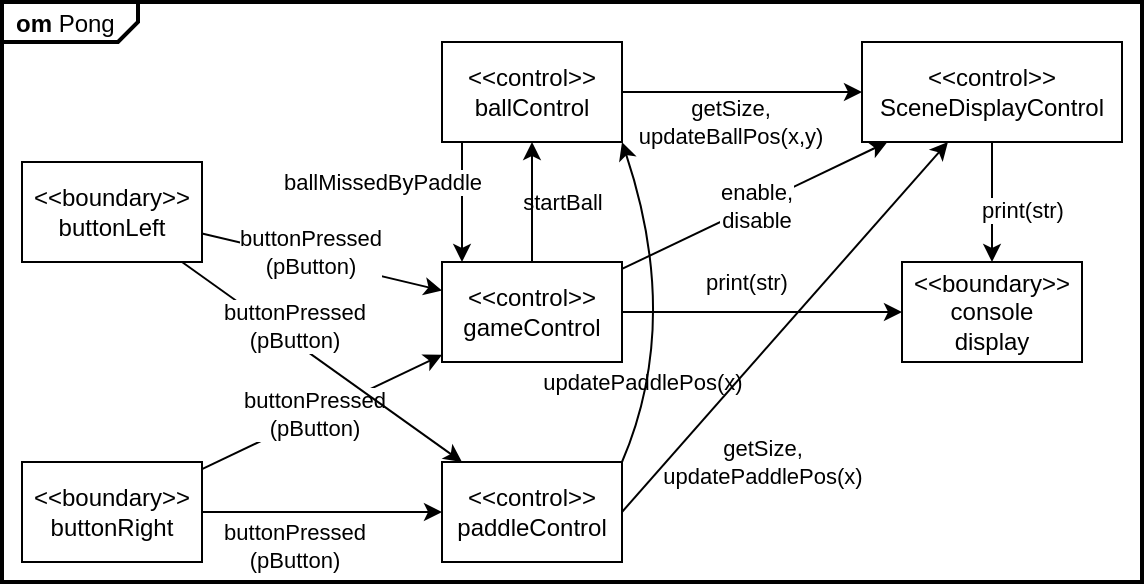 <mxfile version="21.5.1" type="device">
  <diagram name="OM" id="V-jEEJNZSsZUfbnBuUTJ">
    <mxGraphModel dx="340" dy="428" grid="1" gridSize="10" guides="1" tooltips="1" connect="1" arrows="1" fold="1" page="1" pageScale="1" pageWidth="827" pageHeight="1169" math="0" shadow="0">
      <root>
        <mxCell id="0" />
        <mxCell id="1" parent="0" />
        <mxCell id="ewIldfsRc9I-6hI0bzat-21" value="&lt;p style=&quot;margin:0px;margin-top:4px;margin-left:7px;text-align:left;&quot;&gt;&lt;b&gt;om&lt;/b&gt;  Pong&lt;/p&gt;" style="html=1;shape=mxgraph.sysml.package;overflow=fill;labelX=68;strokeWidth=2;align=center;" parent="1" vertex="1">
          <mxGeometry x="180" y="150" width="570" height="290" as="geometry" />
        </mxCell>
        <mxCell id="ewIldfsRc9I-6hI0bzat-7" value="print(str)" style="edgeStyle=orthogonalEdgeStyle;rounded=0;orthogonalLoop=1;jettySize=auto;html=1;" parent="1" source="ewIldfsRc9I-6hI0bzat-1" target="ewIldfsRc9I-6hI0bzat-6" edge="1">
          <mxGeometry x="-0.111" y="15" relative="1" as="geometry">
            <mxPoint as="offset" />
          </mxGeometry>
        </mxCell>
        <mxCell id="ewIldfsRc9I-6hI0bzat-14" value="startBall" style="edgeStyle=orthogonalEdgeStyle;rounded=0;orthogonalLoop=1;jettySize=auto;html=1;labelBackgroundColor=none;" parent="1" source="ewIldfsRc9I-6hI0bzat-1" target="ewIldfsRc9I-6hI0bzat-8" edge="1">
          <mxGeometry y="-15" relative="1" as="geometry">
            <mxPoint as="offset" />
          </mxGeometry>
        </mxCell>
        <mxCell id="ewIldfsRc9I-6hI0bzat-30" value="enable,&lt;br&gt;disable" style="rounded=0;orthogonalLoop=1;jettySize=auto;html=1;" parent="1" source="ewIldfsRc9I-6hI0bzat-1" target="ewIldfsRc9I-6hI0bzat-9" edge="1">
          <mxGeometry x="0.003" relative="1" as="geometry">
            <mxPoint as="offset" />
          </mxGeometry>
        </mxCell>
        <mxCell id="ewIldfsRc9I-6hI0bzat-1" value="&amp;lt;&amp;lt;control&amp;gt;&amp;gt;&lt;br&gt;gameControl" style="rounded=0;whiteSpace=wrap;html=1;" parent="1" vertex="1">
          <mxGeometry x="400" y="280" width="90" height="50" as="geometry" />
        </mxCell>
        <mxCell id="ewIldfsRc9I-6hI0bzat-4" value="buttonPressed&lt;br&gt;(pButton)" style="rounded=1;orthogonalLoop=1;jettySize=auto;html=1;" parent="1" source="ewIldfsRc9I-6hI0bzat-2" target="ewIldfsRc9I-6hI0bzat-1" edge="1">
          <mxGeometry x="-0.115" y="3" relative="1" as="geometry">
            <mxPoint as="offset" />
          </mxGeometry>
        </mxCell>
        <mxCell id="ewIldfsRc9I-6hI0bzat-2" value="&amp;lt;&amp;lt;boundary&amp;gt;&amp;gt;&lt;br&gt;buttonLeft" style="rounded=0;whiteSpace=wrap;html=1;" parent="1" vertex="1">
          <mxGeometry x="190" y="230" width="90" height="50" as="geometry" />
        </mxCell>
        <mxCell id="ewIldfsRc9I-6hI0bzat-5" value="buttonPressed&lt;br style=&quot;border-color: var(--border-color);&quot;&gt;(pButton)" style="rounded=1;orthogonalLoop=1;jettySize=auto;html=1;" parent="1" source="ewIldfsRc9I-6hI0bzat-3" target="ewIldfsRc9I-6hI0bzat-1" edge="1">
          <mxGeometry x="-0.061" y="1" relative="1" as="geometry">
            <mxPoint as="offset" />
          </mxGeometry>
        </mxCell>
        <mxCell id="ewIldfsRc9I-6hI0bzat-3" value="&amp;lt;&amp;lt;boundary&amp;gt;&amp;gt;&lt;br&gt;buttonRight" style="rounded=0;whiteSpace=wrap;html=1;" parent="1" vertex="1">
          <mxGeometry x="190" y="380" width="90" height="50" as="geometry" />
        </mxCell>
        <mxCell id="ewIldfsRc9I-6hI0bzat-6" value="&amp;lt;&amp;lt;boundary&amp;gt;&amp;gt;&lt;br&gt;console&lt;br&gt;display" style="rounded=0;whiteSpace=wrap;html=1;" parent="1" vertex="1">
          <mxGeometry x="630" y="280" width="90" height="50" as="geometry" />
        </mxCell>
        <mxCell id="ewIldfsRc9I-6hI0bzat-29" value="ballMissedByPaddle" style="edgeStyle=orthogonalEdgeStyle;rounded=0;orthogonalLoop=1;jettySize=auto;html=1;" parent="1" source="ewIldfsRc9I-6hI0bzat-8" target="ewIldfsRc9I-6hI0bzat-1" edge="1">
          <mxGeometry x="-0.333" y="-40" relative="1" as="geometry">
            <Array as="points">
              <mxPoint x="410" y="250" />
              <mxPoint x="410" y="250" />
            </Array>
            <mxPoint as="offset" />
          </mxGeometry>
        </mxCell>
        <mxCell id="ewIldfsRc9I-6hI0bzat-8" value="&amp;lt;&amp;lt;control&amp;gt;&amp;gt;&lt;br&gt;ballControl" style="rounded=0;whiteSpace=wrap;html=1;" parent="1" vertex="1">
          <mxGeometry x="400" y="170" width="90" height="50" as="geometry" />
        </mxCell>
        <mxCell id="ewIldfsRc9I-6hI0bzat-9" value="&amp;lt;&amp;lt;control&amp;gt;&amp;gt;&lt;br&gt;SceneDisplayControl" style="rounded=0;whiteSpace=wrap;html=1;" parent="1" vertex="1">
          <mxGeometry x="610" y="170" width="130" height="50" as="geometry" />
        </mxCell>
        <mxCell id="ewIldfsRc9I-6hI0bzat-11" value="print(str)" style="edgeStyle=orthogonalEdgeStyle;rounded=0;orthogonalLoop=1;jettySize=auto;html=1;" parent="1" source="ewIldfsRc9I-6hI0bzat-9" target="ewIldfsRc9I-6hI0bzat-6" edge="1">
          <mxGeometry x="0.111" y="15" relative="1" as="geometry">
            <mxPoint x="500" y="315" as="sourcePoint" />
            <mxPoint x="590" y="315" as="targetPoint" />
            <mxPoint as="offset" />
          </mxGeometry>
        </mxCell>
        <mxCell id="ewIldfsRc9I-6hI0bzat-12" value="&amp;lt;&amp;lt;control&amp;gt;&amp;gt;&lt;br&gt;paddleControl" style="rounded=0;whiteSpace=wrap;html=1;" parent="1" vertex="1">
          <mxGeometry x="400" y="380" width="90" height="50" as="geometry" />
        </mxCell>
        <mxCell id="ewIldfsRc9I-6hI0bzat-17" value="buttonPressed&lt;br style=&quot;border-color: var(--border-color);&quot;&gt;(pButton)" style="rounded=1;orthogonalLoop=1;jettySize=auto;html=1;" parent="1" source="ewIldfsRc9I-6hI0bzat-2" target="ewIldfsRc9I-6hI0bzat-12" edge="1">
          <mxGeometry x="-0.254" y="6" relative="1" as="geometry">
            <mxPoint x="290" y="276" as="sourcePoint" />
            <mxPoint x="410" y="304" as="targetPoint" />
            <mxPoint as="offset" />
          </mxGeometry>
        </mxCell>
        <mxCell id="ewIldfsRc9I-6hI0bzat-18" value="buttonPressed&lt;br style=&quot;border-color: var(--border-color);&quot;&gt;(pButton)" style="rounded=1;orthogonalLoop=1;jettySize=auto;html=1;" parent="1" source="ewIldfsRc9I-6hI0bzat-3" target="ewIldfsRc9I-6hI0bzat-12" edge="1">
          <mxGeometry x="-0.233" y="-17" relative="1" as="geometry">
            <mxPoint x="260" y="372" as="sourcePoint" />
            <mxPoint x="410" y="328" as="targetPoint" />
            <mxPoint as="offset" />
          </mxGeometry>
        </mxCell>
        <mxCell id="ewIldfsRc9I-6hI0bzat-26" value="getSize,&lt;br&gt;updateBallPos(x,y)" style="rounded=0;orthogonalLoop=1;jettySize=auto;html=1;labelBackgroundColor=none;" parent="1" source="ewIldfsRc9I-6hI0bzat-8" target="ewIldfsRc9I-6hI0bzat-9" edge="1">
          <mxGeometry x="-0.111" y="-15" relative="1" as="geometry">
            <mxPoint x="491" y="290" as="sourcePoint" />
            <mxPoint x="610" y="195" as="targetPoint" />
            <mxPoint as="offset" />
          </mxGeometry>
        </mxCell>
        <mxCell id="ewIldfsRc9I-6hI0bzat-28" value="getSize,&lt;br&gt;updatePaddlePos(x)" style="rounded=0;orthogonalLoop=1;jettySize=auto;html=1;labelBackgroundColor=none;exitX=1;exitY=0.5;exitDx=0;exitDy=0;" parent="1" source="ewIldfsRc9I-6hI0bzat-12" target="ewIldfsRc9I-6hI0bzat-9" edge="1">
          <mxGeometry x="-0.472" y="-36" relative="1" as="geometry">
            <mxPoint x="500" y="205" as="sourcePoint" />
            <mxPoint x="630" y="220" as="targetPoint" />
            <mxPoint as="offset" />
          </mxGeometry>
        </mxCell>
        <mxCell id="z3AtgtseziqyLVPxcTQ0-1" value="updatePaddlePos(x)" style="orthogonalLoop=1;jettySize=auto;html=1;labelBackgroundColor=none;exitX=1;exitY=0;exitDx=0;exitDy=0;entryX=1;entryY=1;entryDx=0;entryDy=0;curved=1;" edge="1" parent="1" source="ewIldfsRc9I-6hI0bzat-12" target="ewIldfsRc9I-6hI0bzat-8">
          <mxGeometry x="-0.524" y="7" relative="1" as="geometry">
            <mxPoint x="500" y="415" as="sourcePoint" />
            <mxPoint x="663" y="230" as="targetPoint" />
            <mxPoint as="offset" />
            <Array as="points">
              <mxPoint x="520" y="310" />
            </Array>
          </mxGeometry>
        </mxCell>
      </root>
    </mxGraphModel>
  </diagram>
</mxfile>
